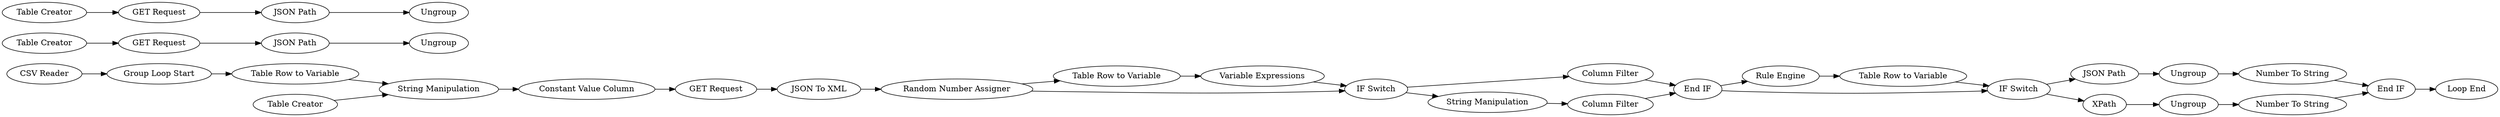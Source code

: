 digraph {
	1 [label="CSV Reader"]
	2 [label="Table Creator"]
	3 [label="Table Creator"]
	308 [label="GET Request"]
	309 [label="JSON Path"]
	310 [label=Ungroup]
	312 [label="Group Loop Start"]
	313 [label="Table Row to Variable"]
	314 [label="String Manipulation"]
	316 [label="Rule Engine"]
	317 [label="Table Row to Variable"]
	318 [label="IF Switch"]
	322 [label="End IF"]
	352 [label="Number To String"]
	324 [label="Random Number Assigner"]
	325 [label="Variable Expressions"]
	326 [label="Table Row to Variable"]
	327 [label="JSON To XML"]
	329 [label="End IF"]
	330 [label="IF Switch"]
	331 [label="Column Filter"]
	332 [label="String Manipulation"]
	333 [label="Column Filter"]
	355 [label="Constant Value Column"]
	356 [label="Table Creator"]
	358 [label="GET Request"]
	359 [label="JSON Path"]
	360 [label=Ungroup]
	361 [label=Ungroup]
	362 [label="JSON Path"]
	363 [label="GET Request"]
	368 [label=XPath]
	369 [label=Ungroup]
	370 [label="Number To String"]
	371 [label="Loop End"]
	324 -> 326
	324 -> 330
	325 -> 330
	326 -> 325
	327 -> 324
	330 -> 331
	330 -> 332
	331 -> 329
	332 -> 333
	333 -> 329
	1 -> 312
	2 -> 358
	3 -> 314
	308 -> 327
	309 -> 310
	310 -> 352
	312 -> 313
	313 -> 314
	314 -> 355
	316 -> 317
	317 -> 318
	318 -> 309
	318 -> 368
	322 -> 371
	352 -> 322
	329 -> 318
	329 -> 316
	355 -> 308
	356 -> 363
	358 -> 359
	359 -> 360
	362 -> 361
	363 -> 362
	368 -> 369
	369 -> 370
	370 -> 322
	rankdir=LR
}
